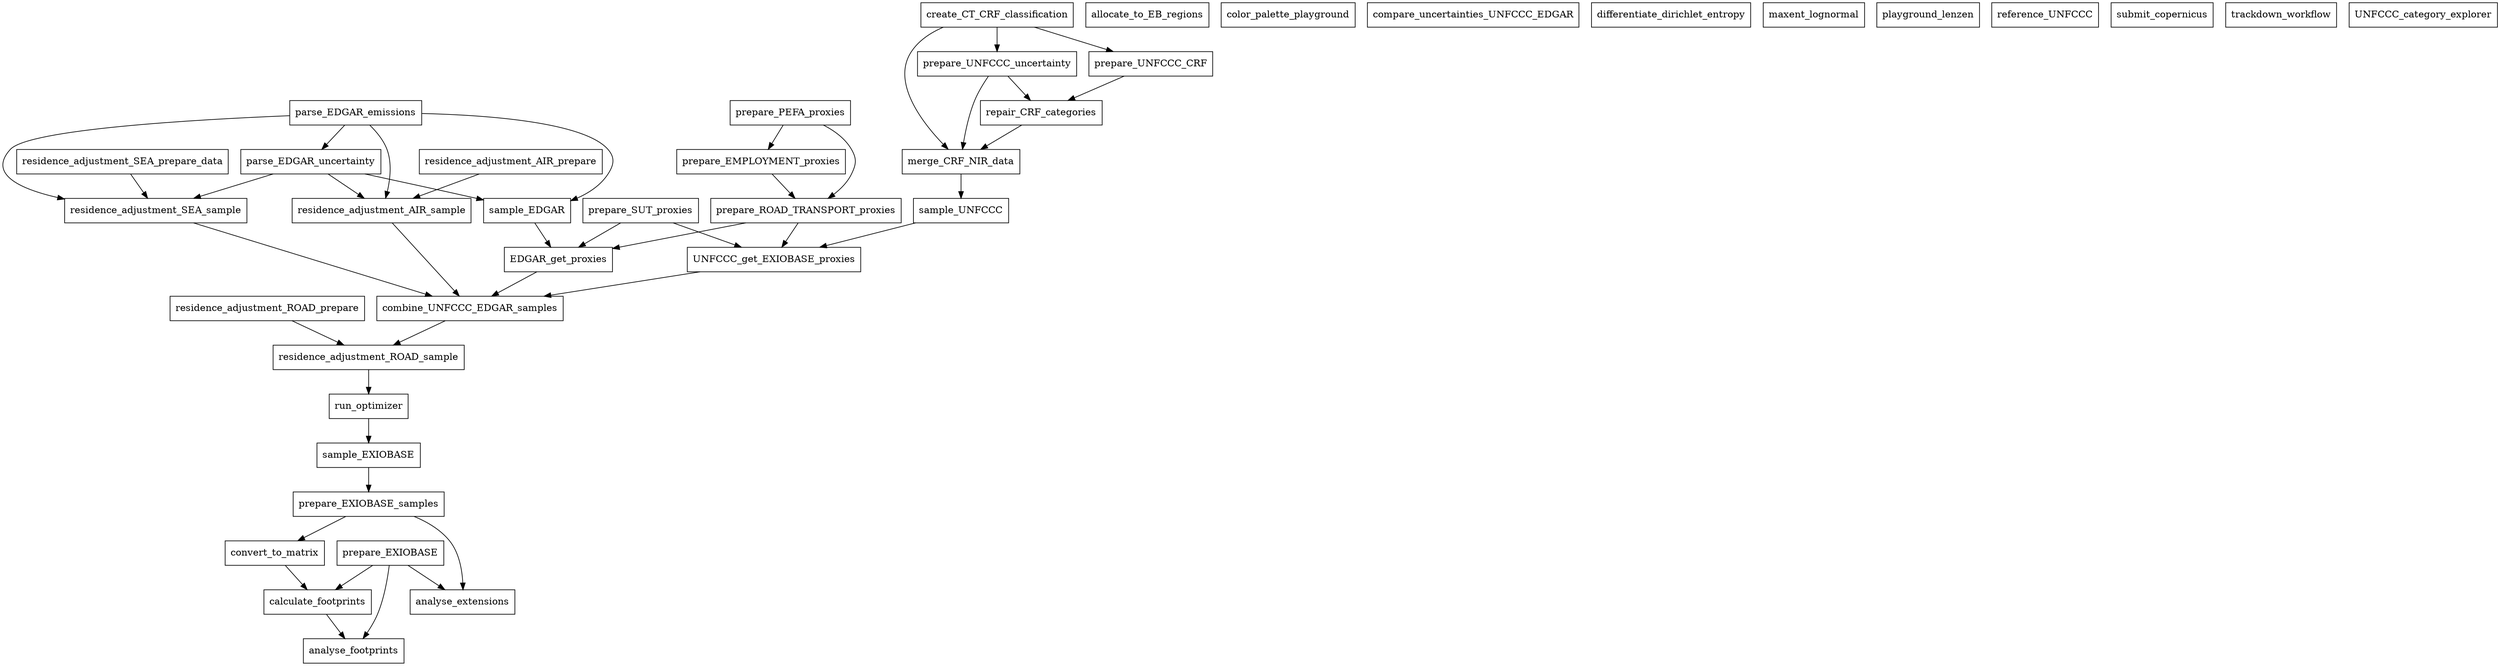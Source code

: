 digraph G {
  graph[rankdir = TD]
  node[shape=box]
  create_CT_CRF_classification[label = "create_CT_CRF_classification", href = "0a_create_CT_CRF_classification.R"]
  prepare_UNFCCC_CRF[label = "prepare_UNFCCC_CRF", href = "1a_prepare_UNFCCC_CRF.R"]
  prepare_UNFCCC_uncertainty[label = "prepare_UNFCCC_uncertainty", href = "1b_prepare_UNFCCC_uncertainty.R"]
  repair_CRF_categories[label = "repair_CRF_categories", href = "1c_repair_CRF_categories.R"]
  merge_CRF_NIR_data[label = "merge_CRF_NIR_data", href = "2a_merge_CRF_NIR_data.R"]
  sample_UNFCCC[label = "sample_UNFCCC", href = "2b_sample_UNFCCC.R"]
  parse_EDGAR_emissions[label = "parse_EDGAR_emissions", href = "3a_parse_EDGAR_emissions.R"]
  parse_EDGAR_uncertainty[label = "parse_EDGAR_uncertainty", href = "3b_parse_EDGAR_uncertainty.R"]
  sample_EDGAR[label = "sample_EDGAR", href = "3c_sample_EDGAR.R"]
  prepare_SUT_proxies[label = "prepare_SUT_proxies", href = "4a_prepare_SUT_proxies.R"]
  residence_adjustment_SEA_prepare_data[label = "residence_adjustment_SEA_prepare_data", href = "4a_residence_adjustment_SEA_prepare_data.R"]
  prepare_PEFA_proxies[label = "prepare_PEFA_proxies", href = "4b_prepare_PEFA_proxies.R"]
  prepare_EMPLOYMENT_proxies[label = "prepare_EMPLOYMENT_proxies", href = "prepare_EMPLOYMENT_proxies.R"]
  prepare_ROAD_TRANSPORT_proxies[label = "prepare_ROAD_TRANSPORT_proxies", href = "prepare_ROAD_TRANSPORT_proxies.R"]
  residence_adjustment_SEA_sample[label = "residence_adjustment_SEA_sample", href = "4b_residence_adjustment_SEA_sample.R"]
  residence_adjustment_AIR_prepare[label = "residence_adjustment_AIR_prepare", href = "4c_residence_adjustment_AIR_prepare.R"]
  residence_adjustment_AIR_sample[label = "residence_adjustment_AIR_sample", href = "4d_residence_adjustment_AIR_sample.R"]
  residence_adjustment_ROAD_prepare[label = "residence_adjustment_ROAD_prepare", href = "4e_residence_adjustment_ROAD_prepare.R"]
  residence_adjustment_ROAD_sample[label = "residence_adjustment_ROAD_sample", href = "4f_residence_adjustment_ROAD_sample.R"]
  UNFCCC_get_EXIOBASE_proxies[label = "UNFCCC_get_EXIOBASE_proxies", href = "5a_UNFCCC_get_EXIOBASE_proxies.R"]
  sample_EXIOBASE[label = "sample_EXIOBASE", href = "5c_sample_EXIOBASE.R"]
  prepare_EXIOBASE_samples[label = "prepare_EXIOBASE_samples", href = "prepare_EXIOBASE_samples.R"]
  allocate_to_EB_regions[label = "allocate_to_EB_regions", href="allocate_countries_to_EB_regions.R"] 
  convert_to_matrix[label = "convert_to_matrix", href = "5d_convert_to_matrix.R"]
  
  prepare_EXIOBASE[label= "prepare_EXIOBASE", href = "prepare_EXIOBASE.R"]
  
  calculate_footprints[label = "calculate_footprints", href = "6_calculate_footprints.R"]
  analyse_footprints[label = "analyse_footprints", href = "analyse_footprints.R"]
  
  
  EDGAR_get_proxies[label = "EDGAR_get_proxies", href = "6a_EDGAR_get_proxies.R"]
  combine_UNFCCC_EDGAR_samples[label = "combine_UNFCCC_EDGAR_samples", href = "7_combine_UNFCCC_EDGAR_samples.R"]
  analyse_extensions[label = "analyse_extensions", href = "7a_analyse_extensions.R"]
  run_optimizer[label = "run_optimizer", href = "7b_run_optimizer.R"]
  color_palette_playground[label = "color_palette_playground", href = "color_palette_playground.R"]
  compare_uncertainties_UNFCCC_EDGAR[label = "compare_uncertainties_UNFCCC_EDGAR", href = "compare_uncertainties_UNFCCC_EDGAR.R"]
  differentiate_dirichlet_entropy[label = "differentiate_dirichlet_entropy", href = "differentiate_dirichlet_entropy.R"]
  maxent_lognormal[label = "maxent_lognormal", href = "maxent_lognormal.R"]
  playground_lenzen[label = "playground_lenzen", href = "playground_lenzen.R"]
  reference_UNFCCC[label = "reference_UNFCCC", href = "reference_UNFCCC.R"]
  submit_copernicus[label = "submit_copernicus", href = "submit_copernicus.R"]
  trackdown_workflow[label = "trackdown_workflow", href = "trackdown_workflow.R"]
  UNFCCC_category_explorer[label = "UNFCCC_category_explorer", href = "UNFCCC_category_explorer.R"]
  
  
  
  
  edge[]
  create_CT_CRF_classification -> prepare_UNFCCC_CRF
  create_CT_CRF_classification -> prepare_UNFCCC_uncertainty
  prepare_UNFCCC_CRF -> repair_CRF_categories
  prepare_UNFCCC_uncertainty -> repair_CRF_categories
  repair_CRF_categories -> merge_CRF_NIR_data
  prepare_UNFCCC_uncertainty -> merge_CRF_NIR_data
  create_CT_CRF_classification -> merge_CRF_NIR_data
  merge_CRF_NIR_data -> sample_UNFCCC
  parse_EDGAR_emissions -> parse_EDGAR_uncertainty
  parse_EDGAR_emissions -> sample_EDGAR
  parse_EDGAR_uncertainty -> sample_EDGAR
  prepare_PEFA_proxies -> prepare_EMPLOYMENT_proxies
  prepare_EMPLOYMENT_proxies -> prepare_ROAD_TRANSPORT_proxies
  prepare_PEFA_proxies -> prepare_ROAD_TRANSPORT_proxies
  
  
  prepare_SUT_proxies -> UNFCCC_get_EXIOBASE_proxies 
  prepare_ROAD_TRANSPORT_proxies -> UNFCCC_get_EXIOBASE_proxies 
  sample_UNFCCC -> UNFCCC_get_EXIOBASE_proxies
  sample_EDGAR -> EDGAR_get_proxies
  prepare_SUT_proxies -> EDGAR_get_proxies
  prepare_ROAD_TRANSPORT_proxies -> EDGAR_get_proxies
  EDGAR_get_proxies -> combine_UNFCCC_EDGAR_samples
  UNFCCC_get_EXIOBASE_proxies -> combine_UNFCCC_EDGAR_samples
  
  
  residence_adjustment_SEA_prepare_data -> residence_adjustment_SEA_sample
  parse_EDGAR_emissions -> residence_adjustment_SEA_sample
  parse_EDGAR_uncertainty -> residence_adjustment_SEA_sample
  residence_adjustment_SEA_sample -> combine_UNFCCC_EDGAR_samples
  
  residence_adjustment_AIR_prepare -> residence_adjustment_AIR_sample
  parse_EDGAR_emissions -> residence_adjustment_AIR_sample
  parse_EDGAR_uncertainty -> residence_adjustment_AIR_sample
  residence_adjustment_AIR_sample -> combine_UNFCCC_EDGAR_samples
  
  residence_adjustment_ROAD_prepare -> residence_adjustment_ROAD_sample
  combine_UNFCCC_EDGAR_samples -> residence_adjustment_ROAD_sample
  
  residence_adjustment_ROAD_sample -> run_optimizer
  run_optimizer -> sample_EXIOBASE
  sample_EXIOBASE -> prepare_EXIOBASE_samples
  prepare_EXIOBASE_samples -> convert_to_matrix
  prepare_EXIOBASE -> calculate_footprints
  
  convert_to_matrix -> calculate_footprints
  prepare_EXIOBASE_samples -> analyse_extensions
  prepare_EXIOBASE -> analyse_extensions
  prepare_EXIOBASE -> analyse_footprints
  calculate_footprints -> analyse_footprints
  
} 